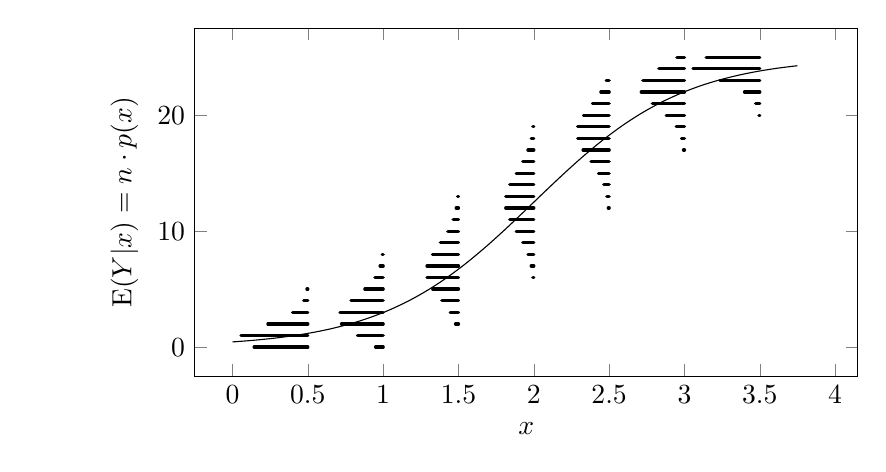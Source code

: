 \def\hscale{-1.2}
\def\size{25}
\def\bzero{4}
\def\bone{-2}

\newcommand*{\ListXYvalues}{0.5, 1, 1.5, 2, 2.5, 3, 3.5}
\newcommand*\pgfplotsinvokeforeachmacro[1]{
  \expandafter\pgfplotsinvokeforeach\expandafter{#1}}

\tikzset{
  declare function={
    binompf(\k,\n,\p)=\n!/(\k!*(\n-\k)!)*\p^\k*(1-\p)^(\n-\k);
  },
  declare function={
    eta(\x,\bzero,\bone)=1/(1+exp(\bzero+\bone*\x));
  },
  hplot/.style={ycomb, mark=o, samples at={0,1,...,20}},
  vplot/.style={
    xcomb, no marks,
    very thick, line cap=round,
  },
  >=stealth,
  cx/.style={fill=white, font=\footnotesize},
  pth/.style={draw, ->, color=darkgreen},
  halves/.style={samples=30, fill opacity=0.5, draw=none}
}

\pgfplotsset{
  my plot/.code args={#1}{%
    \addplot [
      vplot, restrict x to domain=-1:-0.005,
      samples at={0,1,...,\size},
      shift={(axis direction cs: #1, 0)},
    ] ({\hscale*binompf(x, \size, 1/(1+exp(\bzero+\bone*#1)))}, x);
  }
}

\begin{tikzpicture}
  \begin{axis}[
    width=10cm, height=6cm,
    xlabel=$x$,
    ylabel={$\text{E}(Y|x) = n\cdot p(x)$},
    xmin=-0.25]

    \addplot[domain=0:3.75, samples=30, smooth]
      (x, {\size*eta(x, \bzero, \bone)});
    \pgfplotsinvokeforeachmacro\ListXYvalues{
      \pgfplotsset{my plot={#1}}
    }

  \end{axis}
\end{tikzpicture}